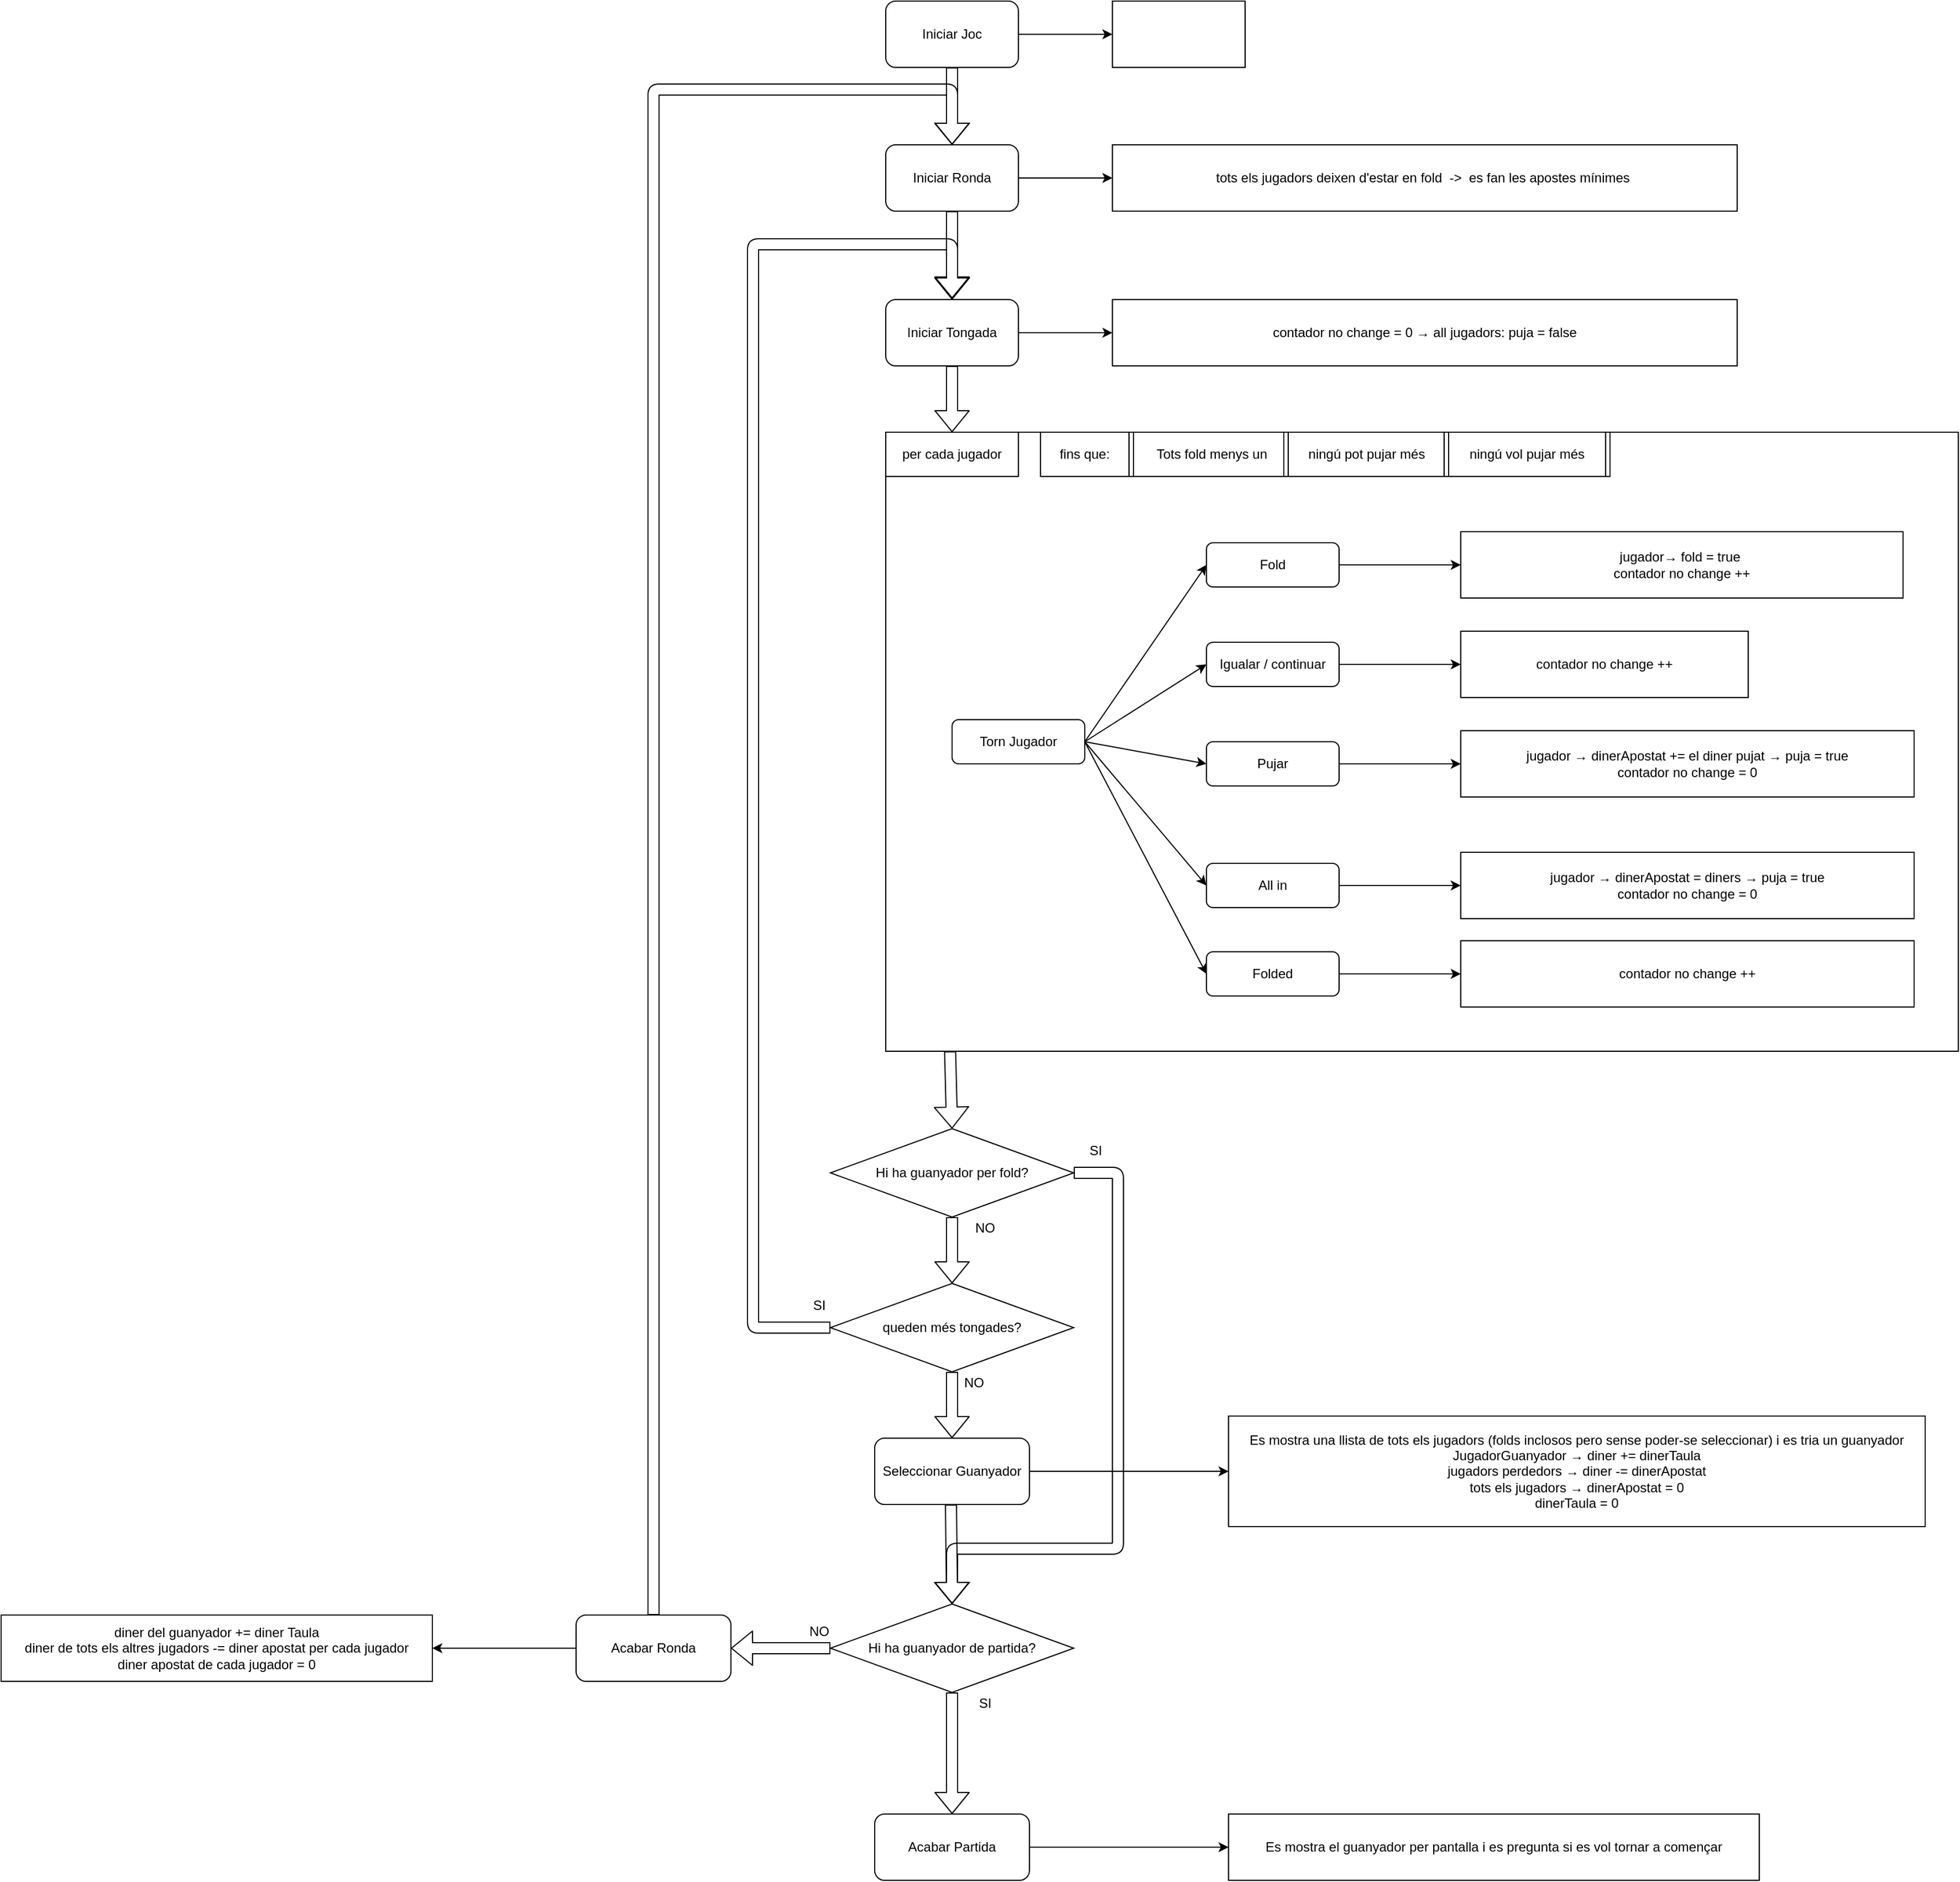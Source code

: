 <mxfile version="12.2.4" pages="1"><diagram id="zu95sPRD1s_I2Sxt3wjf" name="Page-1"><mxGraphModel dx="2280" dy="473" grid="1" gridSize="10" guides="1" tooltips="1" connect="1" arrows="1" fold="1" page="1" pageScale="1" pageWidth="850" pageHeight="1100" math="0" shadow="0"><root><mxCell id="0"/><mxCell id="1" parent="0"/><mxCell id="36" value="" style="group" parent="1" vertex="1" connectable="0"><mxGeometry x="160" y="460" width="970" height="560" as="geometry"/></mxCell><mxCell id="11" value="" style="rounded=0;whiteSpace=wrap;html=1;" parent="36" vertex="1"><mxGeometry width="970" height="560" as="geometry"/></mxCell><mxCell id="12" value="per cada jugador" style="rounded=0;whiteSpace=wrap;html=1;" parent="36" vertex="1"><mxGeometry width="120" height="40" as="geometry"/></mxCell><mxCell id="37" value="jugador→ fold = true&amp;nbsp;&lt;br&gt;contador no change ++" style="rounded=0;whiteSpace=wrap;html=1;" parent="36" vertex="1"><mxGeometry x="520" y="90" width="400" height="60" as="geometry"/></mxCell><mxCell id="50" value="contador no change ++" style="rounded=0;whiteSpace=wrap;html=1;" parent="36" vertex="1"><mxGeometry x="520" y="180" width="260" height="60" as="geometry"/></mxCell><mxCell id="51" value="jugador → dinerApostat += el diner pujat → puja = true&lt;br&gt;contador no change = 0" style="rounded=0;whiteSpace=wrap;html=1;" parent="36" vertex="1"><mxGeometry x="520" y="270" width="410" height="60" as="geometry"/></mxCell><mxCell id="52" value="jugador → dinerApostat = diners → puja = true&lt;br&gt;contador no change = 0" style="rounded=0;whiteSpace=wrap;html=1;" parent="36" vertex="1"><mxGeometry x="520" y="380" width="410" height="60" as="geometry"/></mxCell><mxCell id="54" style="edgeStyle=orthogonalEdgeStyle;rounded=0;orthogonalLoop=1;jettySize=auto;html=1;entryX=0;entryY=0.5;entryDx=0;entryDy=0;" parent="36" source="19" target="52" edge="1"><mxGeometry relative="1" as="geometry"/></mxCell><mxCell id="19" value="All in" style="rounded=1;whiteSpace=wrap;html=1;" parent="36" vertex="1"><mxGeometry x="290" y="390" width="120" height="40" as="geometry"/></mxCell><mxCell id="3" value="Torn Jugador" style="rounded=1;whiteSpace=wrap;html=1;" parent="36" vertex="1"><mxGeometry x="60" y="260" width="120" height="40" as="geometry"/></mxCell><mxCell id="25" value="" style="endArrow=classic;html=1;exitX=1;exitY=0.5;exitDx=0;exitDy=0;entryX=0;entryY=0.5;entryDx=0;entryDy=0;" parent="36" source="3" target="19" edge="1"><mxGeometry width="50" height="50" relative="1" as="geometry"><mxPoint x="220" y="190" as="sourcePoint"/><mxPoint x="330" y="100" as="targetPoint"/></mxGeometry></mxCell><mxCell id="53" style="edgeStyle=orthogonalEdgeStyle;rounded=0;orthogonalLoop=1;jettySize=auto;html=1;entryX=0;entryY=0.5;entryDx=0;entryDy=0;" parent="36" source="18" target="51" edge="1"><mxGeometry relative="1" as="geometry"/></mxCell><mxCell id="18" value="Pujar" style="rounded=1;whiteSpace=wrap;html=1;" parent="36" vertex="1"><mxGeometry x="290" y="280" width="120" height="40" as="geometry"/></mxCell><mxCell id="24" value="" style="endArrow=classic;html=1;exitX=1;exitY=0.5;exitDx=0;exitDy=0;entryX=0;entryY=0.5;entryDx=0;entryDy=0;" parent="36" source="3" target="18" edge="1"><mxGeometry width="50" height="50" relative="1" as="geometry"><mxPoint x="210" y="180" as="sourcePoint"/><mxPoint x="320" y="90" as="targetPoint"/></mxGeometry></mxCell><mxCell id="55" style="edgeStyle=orthogonalEdgeStyle;rounded=0;orthogonalLoop=1;jettySize=auto;html=1;entryX=0;entryY=0.5;entryDx=0;entryDy=0;" parent="36" source="17" target="50" edge="1"><mxGeometry relative="1" as="geometry"/></mxCell><mxCell id="17" value="Igualar / continuar" style="rounded=1;whiteSpace=wrap;html=1;" parent="36" vertex="1"><mxGeometry x="290" y="190" width="120" height="40" as="geometry"/></mxCell><mxCell id="23" value="" style="endArrow=classic;html=1;exitX=1;exitY=0.5;exitDx=0;exitDy=0;entryX=0;entryY=0.5;entryDx=0;entryDy=0;" parent="36" source="3" target="17" edge="1"><mxGeometry width="50" height="50" relative="1" as="geometry"><mxPoint x="220" y="200" as="sourcePoint"/><mxPoint x="330" y="110" as="targetPoint"/></mxGeometry></mxCell><mxCell id="57" value="" style="edgeStyle=orthogonalEdgeStyle;rounded=0;orthogonalLoop=1;jettySize=auto;html=1;entryX=0;entryY=0.5;entryDx=0;entryDy=0;" parent="36" source="13" target="37" edge="1"><mxGeometry relative="1" as="geometry"><mxPoint x="500" y="70" as="targetPoint"/></mxGeometry></mxCell><mxCell id="13" value="Fold" style="rounded=1;whiteSpace=wrap;html=1;" parent="36" vertex="1"><mxGeometry x="290" y="100" width="120" height="40" as="geometry"/></mxCell><mxCell id="22" value="" style="endArrow=classic;html=1;exitX=1;exitY=0.5;exitDx=0;exitDy=0;entryX=0;entryY=0.5;entryDx=0;entryDy=0;" parent="36" source="3" target="13" edge="1"><mxGeometry width="50" height="50" relative="1" as="geometry"><mxPoint x="-70" y="270" as="sourcePoint"/><mxPoint x="-20" y="220" as="targetPoint"/></mxGeometry></mxCell><mxCell id="60" value="fins que:" style="rounded=0;whiteSpace=wrap;html=1;" parent="36" vertex="1"><mxGeometry x="140" width="80" height="40" as="geometry"/></mxCell><mxCell id="61" value="Tots fold menys un" style="shape=process;whiteSpace=wrap;html=1;backgroundOutline=1;size=0.027;" parent="36" vertex="1"><mxGeometry x="220" width="150" height="40" as="geometry"/></mxCell><mxCell id="85" value="ningú pot pujar més" style="shape=process;whiteSpace=wrap;html=1;backgroundOutline=1;size=0.027;" parent="36" vertex="1"><mxGeometry x="360" width="150" height="40" as="geometry"/></mxCell><mxCell id="110" value="ningú vol pujar més" style="shape=process;whiteSpace=wrap;html=1;backgroundOutline=1;size=0.027;" parent="36" vertex="1"><mxGeometry x="505" width="150" height="40" as="geometry"/></mxCell><mxCell id="140" value="Folded" style="rounded=1;whiteSpace=wrap;html=1;" parent="36" vertex="1"><mxGeometry x="290" y="470" width="120" height="40" as="geometry"/></mxCell><mxCell id="141" style="edgeStyle=orthogonalEdgeStyle;rounded=0;orthogonalLoop=1;jettySize=auto;html=1;entryX=0;entryY=0.5;entryDx=0;entryDy=0;" parent="36" source="140" target="142" edge="1"><mxGeometry relative="1" as="geometry"/></mxCell><mxCell id="142" value="contador no change ++" style="rounded=0;whiteSpace=wrap;html=1;" parent="36" vertex="1"><mxGeometry x="520" y="460" width="410" height="60" as="geometry"/></mxCell><mxCell id="146" value="" style="endArrow=classic;html=1;exitX=1;exitY=0.5;exitDx=0;exitDy=0;entryX=0;entryY=0.5;entryDx=0;entryDy=0;" parent="36" source="3" target="140" edge="1"><mxGeometry width="50" height="50" relative="1" as="geometry"><mxPoint x="180" y="360" as="sourcePoint"/><mxPoint x="290" y="490" as="targetPoint"/></mxGeometry></mxCell><mxCell id="27" value="" style="edgeStyle=orthogonalEdgeStyle;rounded=0;orthogonalLoop=1;jettySize=auto;html=1;entryX=0;entryY=0.5;entryDx=0;entryDy=0;" parent="1" source="2" target="28" edge="1"><mxGeometry relative="1" as="geometry"><mxPoint x="360" y="100" as="targetPoint"/></mxGeometry></mxCell><mxCell id="2" value="Iniciar Joc" style="rounded=1;whiteSpace=wrap;html=1;" parent="1" vertex="1"><mxGeometry x="160" y="70" width="120" height="60" as="geometry"/></mxCell><mxCell id="35" value="" style="edgeStyle=orthogonalEdgeStyle;rounded=0;orthogonalLoop=1;jettySize=auto;html=1;entryX=0;entryY=0.5;entryDx=0;entryDy=0;" parent="1" source="4" target="33" edge="1"><mxGeometry relative="1" as="geometry"><mxPoint x="360" y="230" as="targetPoint"/></mxGeometry></mxCell><mxCell id="4" value="Iniciar Ronda" style="rounded=1;whiteSpace=wrap;html=1;" parent="1" vertex="1"><mxGeometry x="160" y="200" width="120" height="60" as="geometry"/></mxCell><mxCell id="28" value="" style="rounded=0;whiteSpace=wrap;html=1;" parent="1" vertex="1"><mxGeometry x="365" y="70" width="120" height="60" as="geometry"/></mxCell><mxCell id="33" value="tots els jugadors deixen d'estar en fold&amp;nbsp; -&amp;gt;&amp;nbsp; es fan les apostes mínimes&amp;nbsp;" style="rounded=0;whiteSpace=wrap;html=1;" parent="1" vertex="1"><mxGeometry x="365" y="200" width="565" height="60" as="geometry"/></mxCell><mxCell id="58" value="" style="shape=flexArrow;endArrow=classic;html=1;exitX=0.5;exitY=1;exitDx=0;exitDy=0;entryX=0.5;entryY=0;entryDx=0;entryDy=0;" parent="1" source="2" target="4" edge="1"><mxGeometry width="50" height="50" relative="1" as="geometry"><mxPoint x="40" y="240" as="sourcePoint"/><mxPoint x="90" y="190" as="targetPoint"/></mxGeometry></mxCell><mxCell id="59" value="" style="shape=flexArrow;endArrow=classic;html=1;exitX=0.5;exitY=1;exitDx=0;exitDy=0;" parent="1" source="4" edge="1"><mxGeometry width="50" height="50" relative="1" as="geometry"><mxPoint x="220" y="280" as="sourcePoint"/><mxPoint x="220" y="339" as="targetPoint"/></mxGeometry></mxCell><mxCell id="111" value="Hi ha guanyador per fold?" style="rhombus;whiteSpace=wrap;html=1;" parent="1" vertex="1"><mxGeometry x="110" y="1090" width="220" height="80" as="geometry"/></mxCell><mxCell id="112" value="queden més tongades?" style="rhombus;whiteSpace=wrap;html=1;" parent="1" vertex="1"><mxGeometry x="110" y="1230" width="220" height="80" as="geometry"/></mxCell><mxCell id="113" value="" style="shape=flexArrow;endArrow=classic;html=1;exitX=0;exitY=0.5;exitDx=0;exitDy=0;" parent="1" source="112" edge="1"><mxGeometry width="50" height="50" relative="1" as="geometry"><mxPoint x="20" y="640" as="sourcePoint"/><mxPoint x="220" y="340" as="targetPoint"/><Array as="points"><mxPoint x="40" y="1270"/><mxPoint x="40" y="290"/><mxPoint x="220" y="290"/></Array></mxGeometry></mxCell><mxCell id="123" style="edgeStyle=orthogonalEdgeStyle;rounded=0;orthogonalLoop=1;jettySize=auto;html=1;entryX=0;entryY=0.5;entryDx=0;entryDy=0;" parent="1" source="114" target="115" edge="1"><mxGeometry relative="1" as="geometry"/></mxCell><mxCell id="114" value="Iniciar Tongada" style="rounded=1;whiteSpace=wrap;html=1;" parent="1" vertex="1"><mxGeometry x="160" y="340" width="120" height="60" as="geometry"/></mxCell><mxCell id="115" value="contador no change = 0 → all jugadors: puja = false" style="rounded=0;whiteSpace=wrap;html=1;" parent="1" vertex="1"><mxGeometry x="365" y="340" width="565" height="60" as="geometry"/></mxCell><mxCell id="116" value="" style="shape=flexArrow;endArrow=classic;html=1;exitX=0.5;exitY=1;exitDx=0;exitDy=0;entryX=0.5;entryY=0;entryDx=0;entryDy=0;" parent="1" source="114" target="12" edge="1"><mxGeometry width="50" height="50" relative="1" as="geometry"><mxPoint x="230" y="270" as="sourcePoint"/><mxPoint x="230" y="349" as="targetPoint"/></mxGeometry></mxCell><mxCell id="117" value="" style="shape=flexArrow;endArrow=classic;html=1;entryX=0.5;entryY=0;entryDx=0;entryDy=0;exitX=0.06;exitY=1;exitDx=0;exitDy=0;exitPerimeter=0;" parent="1" source="11" target="111" edge="1"><mxGeometry width="50" height="50" relative="1" as="geometry"><mxPoint x="220" y="1030" as="sourcePoint"/><mxPoint x="219" y="970" as="targetPoint"/></mxGeometry></mxCell><mxCell id="119" value="" style="shape=flexArrow;endArrow=classic;html=1;exitX=0.5;exitY=1;exitDx=0;exitDy=0;entryX=0.5;entryY=0;entryDx=0;entryDy=0;" parent="1" source="111" target="112" edge="1"><mxGeometry width="50" height="50" relative="1" as="geometry"><mxPoint x="229" y="1040" as="sourcePoint"/><mxPoint x="230" y="1100" as="targetPoint"/></mxGeometry></mxCell><mxCell id="120" value="NO" style="text;html=1;strokeColor=none;fillColor=none;align=center;verticalAlign=middle;whiteSpace=wrap;rounded=0;" parent="1" vertex="1"><mxGeometry x="230" y="1170" width="40" height="20" as="geometry"/></mxCell><mxCell id="124" value="" style="shape=flexArrow;endArrow=classic;html=1;exitX=0.5;exitY=1;exitDx=0;exitDy=0;entryX=0.5;entryY=0;entryDx=0;entryDy=0;" parent="1" source="112" target="125" edge="1"><mxGeometry width="50" height="50" relative="1" as="geometry"><mxPoint x="220" y="1320" as="sourcePoint"/><mxPoint x="220" y="1370" as="targetPoint"/></mxGeometry></mxCell><mxCell id="127" value="" style="edgeStyle=orthogonalEdgeStyle;rounded=0;orthogonalLoop=1;jettySize=auto;html=1;" parent="1" source="125" target="126" edge="1"><mxGeometry relative="1" as="geometry"/></mxCell><mxCell id="125" value="Seleccionar Guanyador" style="rounded=1;whiteSpace=wrap;html=1;" parent="1" vertex="1"><mxGeometry x="150" y="1370" width="140" height="60" as="geometry"/></mxCell><mxCell id="126" value="Es mostra una llista de tots els jugadors (folds inclosos pero sense poder-se seleccionar) i es tria un guanyador&lt;br&gt;JugadorGuanyador → diner += dinerTaula&lt;br&gt;jugadors perdedors → diner -= dinerApostat&lt;br&gt;tots els jugadors → dinerApostat = 0&lt;br&gt;dinerTaula = 0" style="rounded=0;whiteSpace=wrap;html=1;" parent="1" vertex="1"><mxGeometry x="470" y="1350" width="630" height="100" as="geometry"/></mxCell><mxCell id="128" value="" style="edgeStyle=orthogonalEdgeStyle;rounded=0;orthogonalLoop=1;jettySize=auto;html=1;" parent="1" source="129" target="130" edge="1"><mxGeometry relative="1" as="geometry"/></mxCell><mxCell id="129" value="Acabar Ronda" style="rounded=1;whiteSpace=wrap;html=1;" parent="1" vertex="1"><mxGeometry x="-120" y="1530" width="140" height="60" as="geometry"/></mxCell><mxCell id="130" value="diner del guanyador += diner Taula&lt;br&gt;diner de tots els altres jugadors -= diner apostat per cada jugador&lt;br&gt;diner apostat de cada jugador = 0" style="rounded=0;whiteSpace=wrap;html=1;" parent="1" vertex="1"><mxGeometry x="-640" y="1530" width="390" height="60" as="geometry"/></mxCell><mxCell id="131" value="Hi ha guanyador de partida?" style="rhombus;whiteSpace=wrap;html=1;" parent="1" vertex="1"><mxGeometry x="110" y="1520" width="220" height="80" as="geometry"/></mxCell><mxCell id="132" value="" style="shape=flexArrow;endArrow=classic;html=1;exitX=0;exitY=0.5;exitDx=0;exitDy=0;entryX=1;entryY=0.5;entryDx=0;entryDy=0;" parent="1" source="131" target="129" edge="1"><mxGeometry width="50" height="50" relative="1" as="geometry"><mxPoint x="260" y="1600" as="sourcePoint"/><mxPoint x="260" y="1660" as="targetPoint"/></mxGeometry></mxCell><mxCell id="133" value="" style="shape=flexArrow;endArrow=classic;html=1;exitX=0.5;exitY=1;exitDx=0;exitDy=0;entryX=0.5;entryY=0;entryDx=0;entryDy=0;" parent="1" target="131" edge="1"><mxGeometry width="50" height="50" relative="1" as="geometry"><mxPoint x="219" y="1430" as="sourcePoint"/><mxPoint x="219" y="1470" as="targetPoint"/></mxGeometry></mxCell><mxCell id="134" value="" style="shape=flexArrow;endArrow=classic;html=1;exitX=1;exitY=0.5;exitDx=0;exitDy=0;entryX=0.5;entryY=0;entryDx=0;entryDy=0;" parent="1" source="111" target="131" edge="1"><mxGeometry width="50" height="50" relative="1" as="geometry"><mxPoint x="229" y="1040" as="sourcePoint"/><mxPoint x="230" y="1100" as="targetPoint"/><Array as="points"><mxPoint x="370" y="1130"/><mxPoint x="370" y="1470"/><mxPoint x="220" y="1470"/></Array></mxGeometry></mxCell><mxCell id="135" value="SI" style="text;html=1;strokeColor=none;fillColor=none;align=center;verticalAlign=middle;whiteSpace=wrap;rounded=0;" parent="1" vertex="1"><mxGeometry x="330" y="1100" width="40" height="20" as="geometry"/></mxCell><mxCell id="136" value="SI" style="text;html=1;strokeColor=none;fillColor=none;align=center;verticalAlign=middle;whiteSpace=wrap;rounded=0;" parent="1" vertex="1"><mxGeometry x="80" y="1240" width="40" height="20" as="geometry"/></mxCell><mxCell id="137" value="NO" style="text;html=1;strokeColor=none;fillColor=none;align=center;verticalAlign=middle;whiteSpace=wrap;rounded=0;" parent="1" vertex="1"><mxGeometry x="80" y="1535" width="40" height="20" as="geometry"/></mxCell><mxCell id="139" value="NO" style="text;html=1;strokeColor=none;fillColor=none;align=center;verticalAlign=middle;whiteSpace=wrap;rounded=0;" parent="1" vertex="1"><mxGeometry x="220" y="1310" width="40" height="20" as="geometry"/></mxCell><mxCell id="149" value="" style="shape=flexArrow;endArrow=classic;html=1;exitX=0.5;exitY=0;exitDx=0;exitDy=0;entryX=0.5;entryY=0;entryDx=0;entryDy=0;" parent="1" source="129" target="4" edge="1"><mxGeometry width="50" height="50" relative="1" as="geometry"><mxPoint x="-50" y="1420" as="sourcePoint"/><mxPoint x="-30" y="640" as="targetPoint"/><Array as="points"><mxPoint x="-50" y="150"/><mxPoint x="220" y="150"/></Array></mxGeometry></mxCell><mxCell id="150" value="SI" style="text;html=1;strokeColor=none;fillColor=none;align=center;verticalAlign=middle;whiteSpace=wrap;rounded=0;" vertex="1" parent="1"><mxGeometry x="230" y="1600" width="40" height="20" as="geometry"/></mxCell><mxCell id="151" value="Acabar Partida" style="rounded=1;whiteSpace=wrap;html=1;" vertex="1" parent="1"><mxGeometry x="150" y="1710" width="140" height="60" as="geometry"/></mxCell><mxCell id="152" value="" style="edgeStyle=orthogonalEdgeStyle;rounded=0;orthogonalLoop=1;jettySize=auto;html=1;" edge="1" source="151" target="153" parent="1"><mxGeometry relative="1" as="geometry"/></mxCell><mxCell id="153" value="Es mostra el guanyador per pantalla i es pregunta si es vol tornar a començar" style="rounded=0;whiteSpace=wrap;html=1;" vertex="1" parent="1"><mxGeometry x="470" y="1710" width="480" height="60" as="geometry"/></mxCell><mxCell id="154" value="" style="shape=flexArrow;endArrow=classic;html=1;exitX=0.5;exitY=1;exitDx=0;exitDy=0;entryX=0.5;entryY=0;entryDx=0;entryDy=0;" edge="1" parent="1" source="131" target="151"><mxGeometry width="50" height="50" relative="1" as="geometry"><mxPoint x="170" y="1640" as="sourcePoint"/><mxPoint x="80" y="1640" as="targetPoint"/></mxGeometry></mxCell></root></mxGraphModel></diagram></mxfile>
